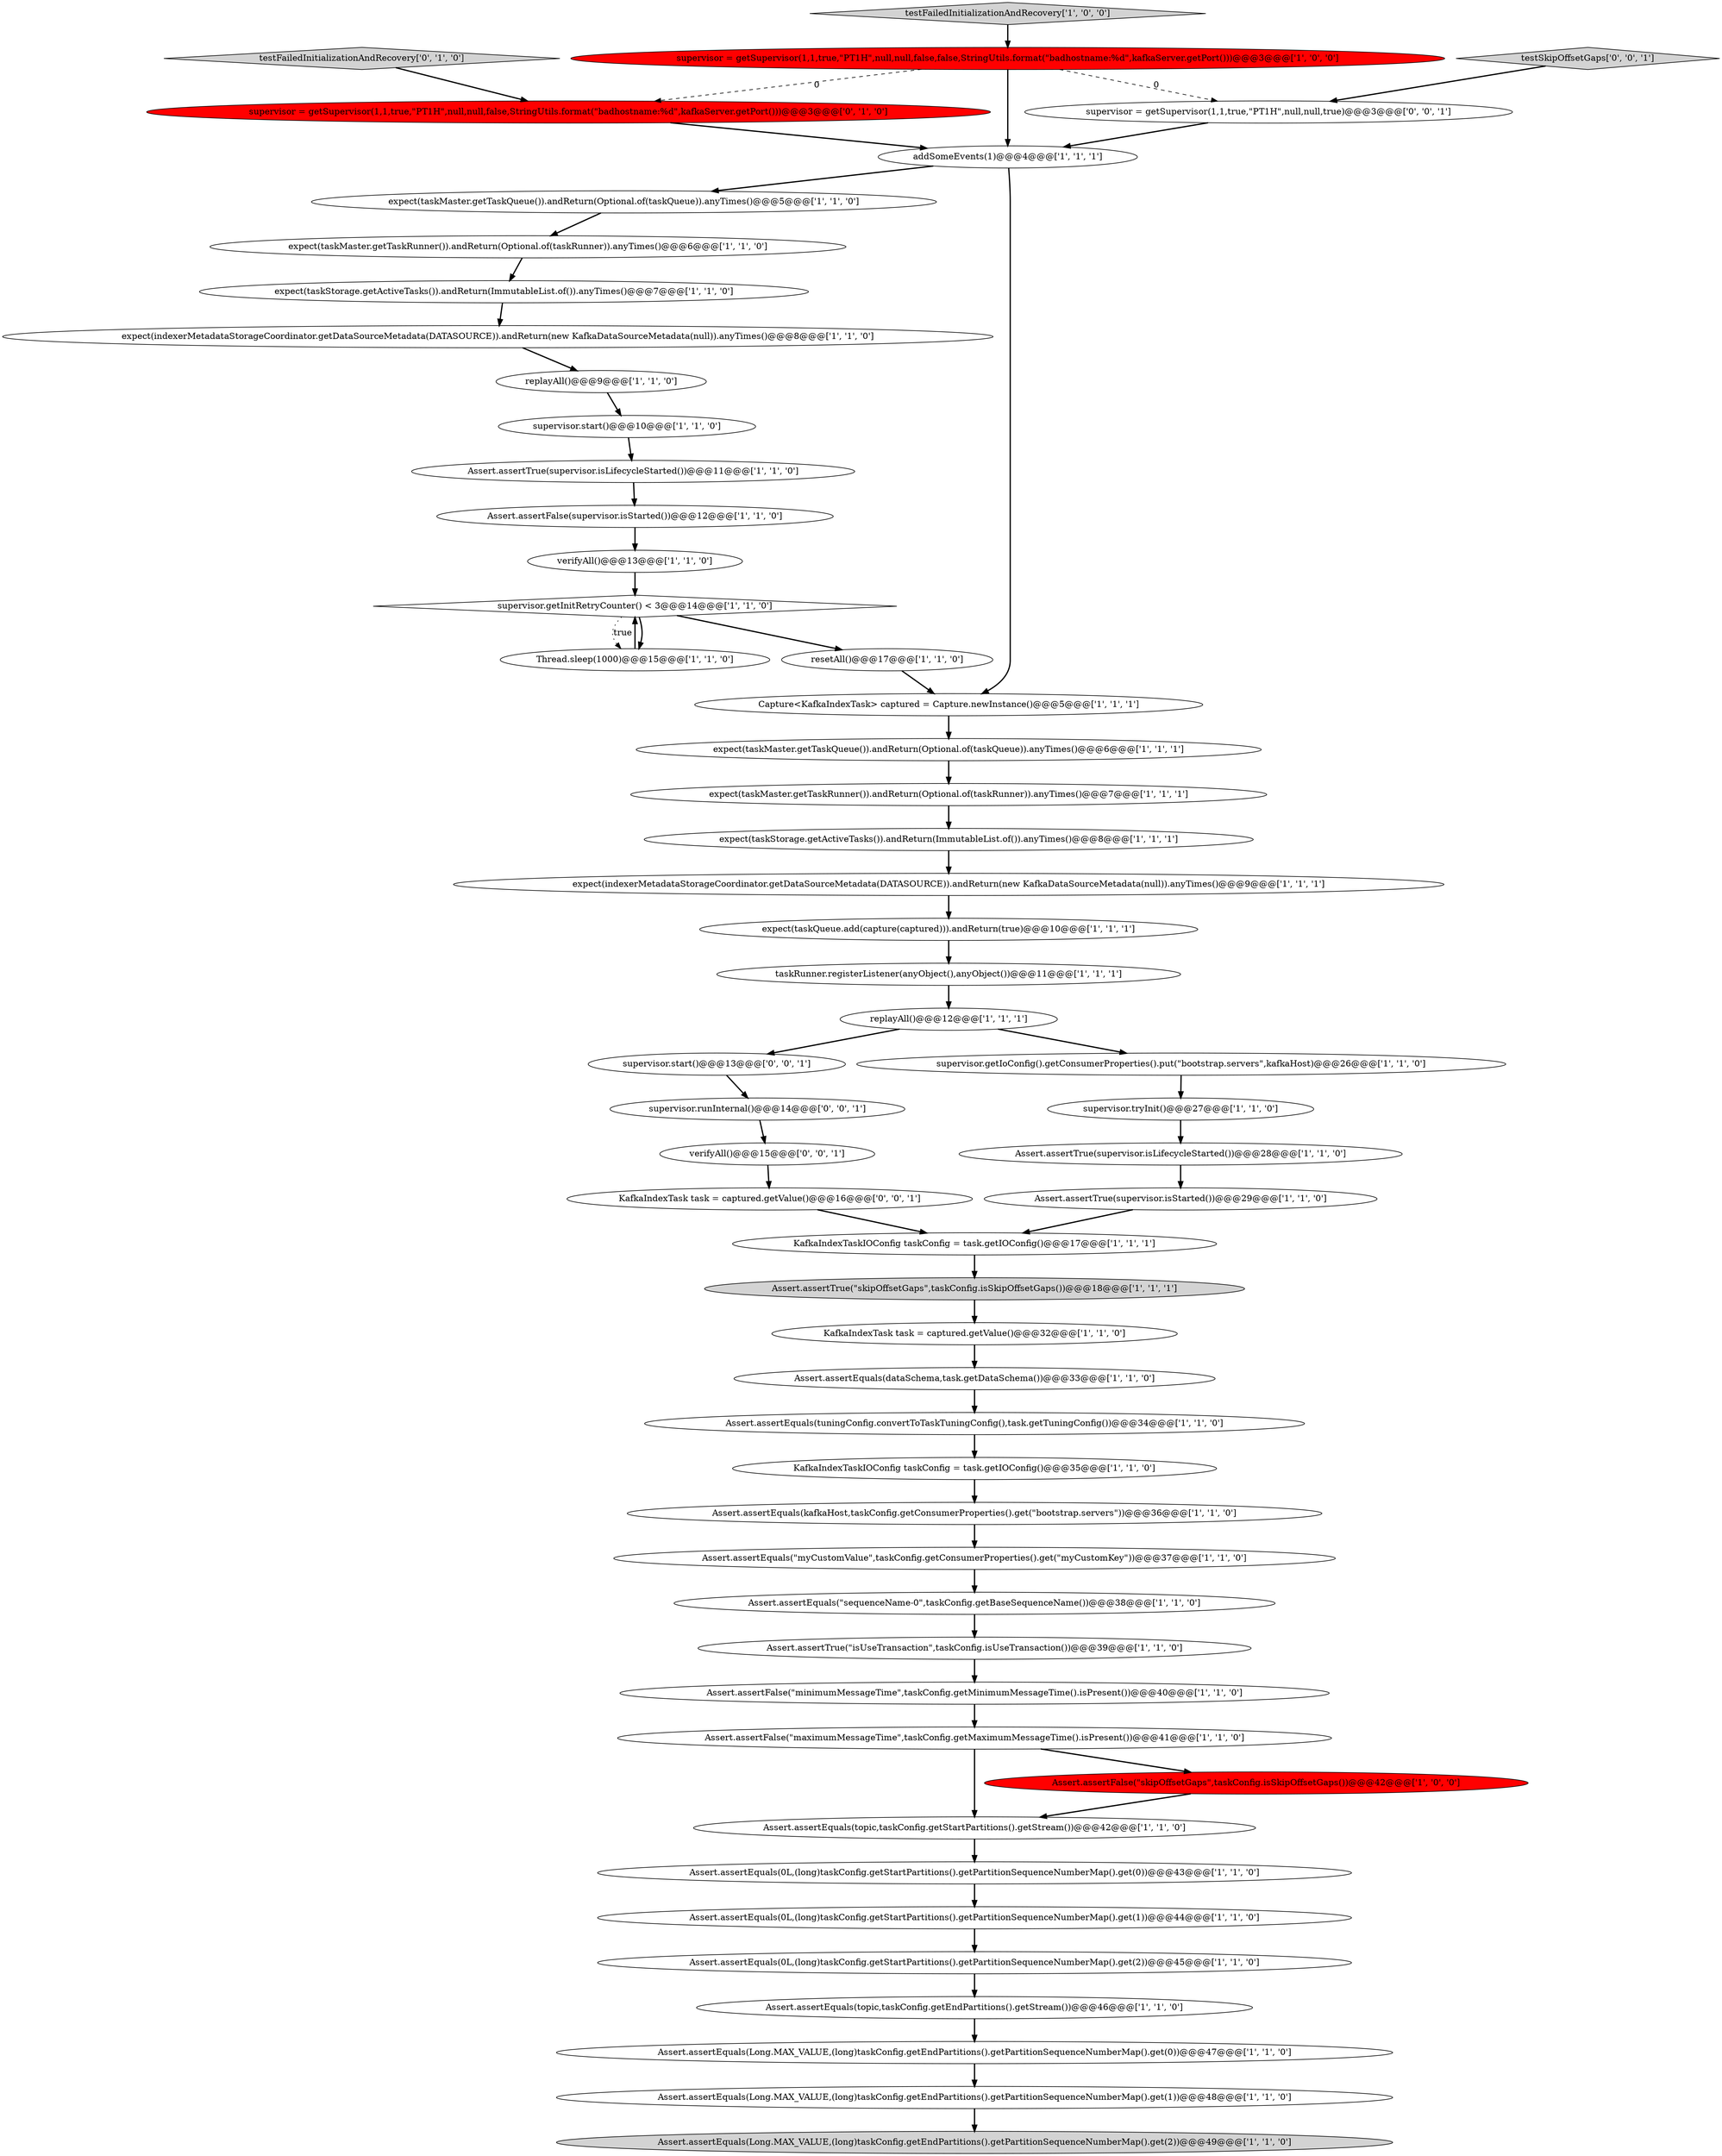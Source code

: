 digraph {
39 [style = filled, label = "Assert.assertEquals(0L,(long)taskConfig.getStartPartitions().getPartitionSequenceNumberMap().get(0))@@@43@@@['1', '1', '0']", fillcolor = white, shape = ellipse image = "AAA0AAABBB1BBB"];
12 [style = filled, label = "Assert.assertFalse(\"maximumMessageTime\",taskConfig.getMaximumMessageTime().isPresent())@@@41@@@['1', '1', '0']", fillcolor = white, shape = ellipse image = "AAA0AAABBB1BBB"];
51 [style = filled, label = "supervisor.start()@@@13@@@['0', '0', '1']", fillcolor = white, shape = ellipse image = "AAA0AAABBB3BBB"];
49 [style = filled, label = "testFailedInitializationAndRecovery['0', '1', '0']", fillcolor = lightgray, shape = diamond image = "AAA0AAABBB2BBB"];
34 [style = filled, label = "expect(taskMaster.getTaskQueue()).andReturn(Optional.of(taskQueue)).anyTimes()@@@5@@@['1', '1', '0']", fillcolor = white, shape = ellipse image = "AAA0AAABBB1BBB"];
17 [style = filled, label = "Assert.assertFalse(supervisor.isStarted())@@@12@@@['1', '1', '0']", fillcolor = white, shape = ellipse image = "AAA0AAABBB1BBB"];
0 [style = filled, label = "Assert.assertEquals(Long.MAX_VALUE,(long)taskConfig.getEndPartitions().getPartitionSequenceNumberMap().get(1))@@@48@@@['1', '1', '0']", fillcolor = white, shape = ellipse image = "AAA0AAABBB1BBB"];
15 [style = filled, label = "Assert.assertTrue(supervisor.isStarted())@@@29@@@['1', '1', '0']", fillcolor = white, shape = ellipse image = "AAA0AAABBB1BBB"];
7 [style = filled, label = "Capture<KafkaIndexTask> captured = Capture.newInstance()@@@5@@@['1', '1', '1']", fillcolor = white, shape = ellipse image = "AAA0AAABBB1BBB"];
29 [style = filled, label = "Assert.assertEquals(Long.MAX_VALUE,(long)taskConfig.getEndPartitions().getPartitionSequenceNumberMap().get(0))@@@47@@@['1', '1', '0']", fillcolor = white, shape = ellipse image = "AAA0AAABBB1BBB"];
30 [style = filled, label = "Assert.assertEquals(topic,taskConfig.getEndPartitions().getStream())@@@46@@@['1', '1', '0']", fillcolor = white, shape = ellipse image = "AAA0AAABBB1BBB"];
13 [style = filled, label = "Assert.assertFalse(\"minimumMessageTime\",taskConfig.getMinimumMessageTime().isPresent())@@@40@@@['1', '1', '0']", fillcolor = white, shape = ellipse image = "AAA0AAABBB1BBB"];
40 [style = filled, label = "supervisor.start()@@@10@@@['1', '1', '0']", fillcolor = white, shape = ellipse image = "AAA0AAABBB1BBB"];
46 [style = filled, label = "Assert.assertEquals(\"myCustomValue\",taskConfig.getConsumerProperties().get(\"myCustomKey\"))@@@37@@@['1', '1', '0']", fillcolor = white, shape = ellipse image = "AAA0AAABBB1BBB"];
50 [style = filled, label = "testSkipOffsetGaps['0', '0', '1']", fillcolor = lightgray, shape = diamond image = "AAA0AAABBB3BBB"];
20 [style = filled, label = "supervisor = getSupervisor(1,1,true,\"PT1H\",null,null,false,false,StringUtils.format(\"badhostname:%d\",kafkaServer.getPort()))@@@3@@@['1', '0', '0']", fillcolor = red, shape = ellipse image = "AAA1AAABBB1BBB"];
43 [style = filled, label = "expect(taskMaster.getTaskRunner()).andReturn(Optional.of(taskRunner)).anyTimes()@@@6@@@['1', '1', '0']", fillcolor = white, shape = ellipse image = "AAA0AAABBB1BBB"];
4 [style = filled, label = "Assert.assertEquals(Long.MAX_VALUE,(long)taskConfig.getEndPartitions().getPartitionSequenceNumberMap().get(2))@@@49@@@['1', '1', '0']", fillcolor = lightgray, shape = ellipse image = "AAA0AAABBB1BBB"];
11 [style = filled, label = "Assert.assertTrue(\"isUseTransaction\",taskConfig.isUseTransaction())@@@39@@@['1', '1', '0']", fillcolor = white, shape = ellipse image = "AAA0AAABBB1BBB"];
3 [style = filled, label = "expect(taskStorage.getActiveTasks()).andReturn(ImmutableList.of()).anyTimes()@@@7@@@['1', '1', '0']", fillcolor = white, shape = ellipse image = "AAA0AAABBB1BBB"];
31 [style = filled, label = "Thread.sleep(1000)@@@15@@@['1', '1', '0']", fillcolor = white, shape = ellipse image = "AAA0AAABBB1BBB"];
47 [style = filled, label = "Assert.assertEquals(\"sequenceName-0\",taskConfig.getBaseSequenceName())@@@38@@@['1', '1', '0']", fillcolor = white, shape = ellipse image = "AAA0AAABBB1BBB"];
25 [style = filled, label = "KafkaIndexTaskIOConfig taskConfig = task.getIOConfig()@@@35@@@['1', '1', '0']", fillcolor = white, shape = ellipse image = "AAA0AAABBB1BBB"];
35 [style = filled, label = "Assert.assertTrue(\"skipOffsetGaps\",taskConfig.isSkipOffsetGaps())@@@18@@@['1', '1', '1']", fillcolor = lightgray, shape = ellipse image = "AAA0AAABBB1BBB"];
42 [style = filled, label = "Assert.assertEquals(topic,taskConfig.getStartPartitions().getStream())@@@42@@@['1', '1', '0']", fillcolor = white, shape = ellipse image = "AAA0AAABBB1BBB"];
9 [style = filled, label = "supervisor.getIoConfig().getConsumerProperties().put(\"bootstrap.servers\",kafkaHost)@@@26@@@['1', '1', '0']", fillcolor = white, shape = ellipse image = "AAA0AAABBB1BBB"];
6 [style = filled, label = "expect(taskStorage.getActiveTasks()).andReturn(ImmutableList.of()).anyTimes()@@@8@@@['1', '1', '1']", fillcolor = white, shape = ellipse image = "AAA0AAABBB1BBB"];
37 [style = filled, label = "expect(taskMaster.getTaskRunner()).andReturn(Optional.of(taskRunner)).anyTimes()@@@7@@@['1', '1', '1']", fillcolor = white, shape = ellipse image = "AAA0AAABBB1BBB"];
38 [style = filled, label = "KafkaIndexTask task = captured.getValue()@@@32@@@['1', '1', '0']", fillcolor = white, shape = ellipse image = "AAA0AAABBB1BBB"];
54 [style = filled, label = "supervisor.runInternal()@@@14@@@['0', '0', '1']", fillcolor = white, shape = ellipse image = "AAA0AAABBB3BBB"];
2 [style = filled, label = "Assert.assertEquals(tuningConfig.convertToTaskTuningConfig(),task.getTuningConfig())@@@34@@@['1', '1', '0']", fillcolor = white, shape = ellipse image = "AAA0AAABBB1BBB"];
41 [style = filled, label = "verifyAll()@@@13@@@['1', '1', '0']", fillcolor = white, shape = ellipse image = "AAA0AAABBB1BBB"];
8 [style = filled, label = "expect(taskMaster.getTaskQueue()).andReturn(Optional.of(taskQueue)).anyTimes()@@@6@@@['1', '1', '1']", fillcolor = white, shape = ellipse image = "AAA0AAABBB1BBB"];
21 [style = filled, label = "taskRunner.registerListener(anyObject(),anyObject())@@@11@@@['1', '1', '1']", fillcolor = white, shape = ellipse image = "AAA0AAABBB1BBB"];
26 [style = filled, label = "resetAll()@@@17@@@['1', '1', '0']", fillcolor = white, shape = ellipse image = "AAA0AAABBB1BBB"];
48 [style = filled, label = "supervisor = getSupervisor(1,1,true,\"PT1H\",null,null,false,StringUtils.format(\"badhostname:%d\",kafkaServer.getPort()))@@@3@@@['0', '1', '0']", fillcolor = red, shape = ellipse image = "AAA1AAABBB2BBB"];
10 [style = filled, label = "Assert.assertFalse(\"skipOffsetGaps\",taskConfig.isSkipOffsetGaps())@@@42@@@['1', '0', '0']", fillcolor = red, shape = ellipse image = "AAA1AAABBB1BBB"];
55 [style = filled, label = "supervisor = getSupervisor(1,1,true,\"PT1H\",null,null,true)@@@3@@@['0', '0', '1']", fillcolor = white, shape = ellipse image = "AAA0AAABBB3BBB"];
19 [style = filled, label = "Assert.assertEquals(kafkaHost,taskConfig.getConsumerProperties().get(\"bootstrap.servers\"))@@@36@@@['1', '1', '0']", fillcolor = white, shape = ellipse image = "AAA0AAABBB1BBB"];
36 [style = filled, label = "Assert.assertTrue(supervisor.isLifecycleStarted())@@@11@@@['1', '1', '0']", fillcolor = white, shape = ellipse image = "AAA0AAABBB1BBB"];
23 [style = filled, label = "replayAll()@@@9@@@['1', '1', '0']", fillcolor = white, shape = ellipse image = "AAA0AAABBB1BBB"];
1 [style = filled, label = "addSomeEvents(1)@@@4@@@['1', '1', '1']", fillcolor = white, shape = ellipse image = "AAA0AAABBB1BBB"];
45 [style = filled, label = "replayAll()@@@12@@@['1', '1', '1']", fillcolor = white, shape = ellipse image = "AAA0AAABBB1BBB"];
52 [style = filled, label = "KafkaIndexTask task = captured.getValue()@@@16@@@['0', '0', '1']", fillcolor = white, shape = ellipse image = "AAA0AAABBB3BBB"];
44 [style = filled, label = "Assert.assertEquals(dataSchema,task.getDataSchema())@@@33@@@['1', '1', '0']", fillcolor = white, shape = ellipse image = "AAA0AAABBB1BBB"];
16 [style = filled, label = "KafkaIndexTaskIOConfig taskConfig = task.getIOConfig()@@@17@@@['1', '1', '1']", fillcolor = white, shape = ellipse image = "AAA0AAABBB1BBB"];
18 [style = filled, label = "supervisor.getInitRetryCounter() < 3@@@14@@@['1', '1', '0']", fillcolor = white, shape = diamond image = "AAA0AAABBB1BBB"];
27 [style = filled, label = "expect(indexerMetadataStorageCoordinator.getDataSourceMetadata(DATASOURCE)).andReturn(new KafkaDataSourceMetadata(null)).anyTimes()@@@9@@@['1', '1', '1']", fillcolor = white, shape = ellipse image = "AAA0AAABBB1BBB"];
32 [style = filled, label = "supervisor.tryInit()@@@27@@@['1', '1', '0']", fillcolor = white, shape = ellipse image = "AAA0AAABBB1BBB"];
53 [style = filled, label = "verifyAll()@@@15@@@['0', '0', '1']", fillcolor = white, shape = ellipse image = "AAA0AAABBB3BBB"];
22 [style = filled, label = "Assert.assertEquals(0L,(long)taskConfig.getStartPartitions().getPartitionSequenceNumberMap().get(1))@@@44@@@['1', '1', '0']", fillcolor = white, shape = ellipse image = "AAA0AAABBB1BBB"];
24 [style = filled, label = "Assert.assertTrue(supervisor.isLifecycleStarted())@@@28@@@['1', '1', '0']", fillcolor = white, shape = ellipse image = "AAA0AAABBB1BBB"];
33 [style = filled, label = "Assert.assertEquals(0L,(long)taskConfig.getStartPartitions().getPartitionSequenceNumberMap().get(2))@@@45@@@['1', '1', '0']", fillcolor = white, shape = ellipse image = "AAA0AAABBB1BBB"];
5 [style = filled, label = "testFailedInitializationAndRecovery['1', '0', '0']", fillcolor = lightgray, shape = diamond image = "AAA0AAABBB1BBB"];
14 [style = filled, label = "expect(taskQueue.add(capture(captured))).andReturn(true)@@@10@@@['1', '1', '1']", fillcolor = white, shape = ellipse image = "AAA0AAABBB1BBB"];
28 [style = filled, label = "expect(indexerMetadataStorageCoordinator.getDataSourceMetadata(DATASOURCE)).andReturn(new KafkaDataSourceMetadata(null)).anyTimes()@@@8@@@['1', '1', '0']", fillcolor = white, shape = ellipse image = "AAA0AAABBB1BBB"];
44->2 [style = bold, label=""];
18->31 [style = bold, label=""];
22->33 [style = bold, label=""];
26->7 [style = bold, label=""];
27->14 [style = bold, label=""];
38->44 [style = bold, label=""];
5->20 [style = bold, label=""];
51->54 [style = bold, label=""];
45->51 [style = bold, label=""];
53->52 [style = bold, label=""];
17->41 [style = bold, label=""];
18->26 [style = bold, label=""];
9->32 [style = bold, label=""];
42->39 [style = bold, label=""];
29->0 [style = bold, label=""];
49->48 [style = bold, label=""];
31->18 [style = bold, label=""];
20->48 [style = dashed, label="0"];
12->42 [style = bold, label=""];
20->1 [style = bold, label=""];
37->6 [style = bold, label=""];
7->8 [style = bold, label=""];
15->16 [style = bold, label=""];
46->47 [style = bold, label=""];
1->7 [style = bold, label=""];
30->29 [style = bold, label=""];
47->11 [style = bold, label=""];
39->22 [style = bold, label=""];
20->55 [style = dashed, label="0"];
21->45 [style = bold, label=""];
6->27 [style = bold, label=""];
3->28 [style = bold, label=""];
43->3 [style = bold, label=""];
1->34 [style = bold, label=""];
12->10 [style = bold, label=""];
13->12 [style = bold, label=""];
52->16 [style = bold, label=""];
10->42 [style = bold, label=""];
40->36 [style = bold, label=""];
0->4 [style = bold, label=""];
28->23 [style = bold, label=""];
23->40 [style = bold, label=""];
50->55 [style = bold, label=""];
55->1 [style = bold, label=""];
11->13 [style = bold, label=""];
25->19 [style = bold, label=""];
33->30 [style = bold, label=""];
54->53 [style = bold, label=""];
8->37 [style = bold, label=""];
35->38 [style = bold, label=""];
36->17 [style = bold, label=""];
19->46 [style = bold, label=""];
16->35 [style = bold, label=""];
18->31 [style = dotted, label="true"];
34->43 [style = bold, label=""];
2->25 [style = bold, label=""];
32->24 [style = bold, label=""];
48->1 [style = bold, label=""];
41->18 [style = bold, label=""];
45->9 [style = bold, label=""];
14->21 [style = bold, label=""];
24->15 [style = bold, label=""];
}
